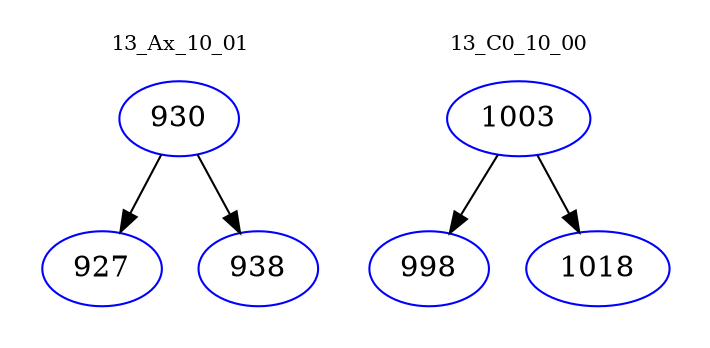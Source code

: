 digraph{
subgraph cluster_0 {
color = white
label = "13_Ax_10_01";
fontsize=10;
T0_930 [label="930", color="blue"]
T0_930 -> T0_927 [color="black"]
T0_927 [label="927", color="blue"]
T0_930 -> T0_938 [color="black"]
T0_938 [label="938", color="blue"]
}
subgraph cluster_1 {
color = white
label = "13_C0_10_00";
fontsize=10;
T1_1003 [label="1003", color="blue"]
T1_1003 -> T1_998 [color="black"]
T1_998 [label="998", color="blue"]
T1_1003 -> T1_1018 [color="black"]
T1_1018 [label="1018", color="blue"]
}
}
